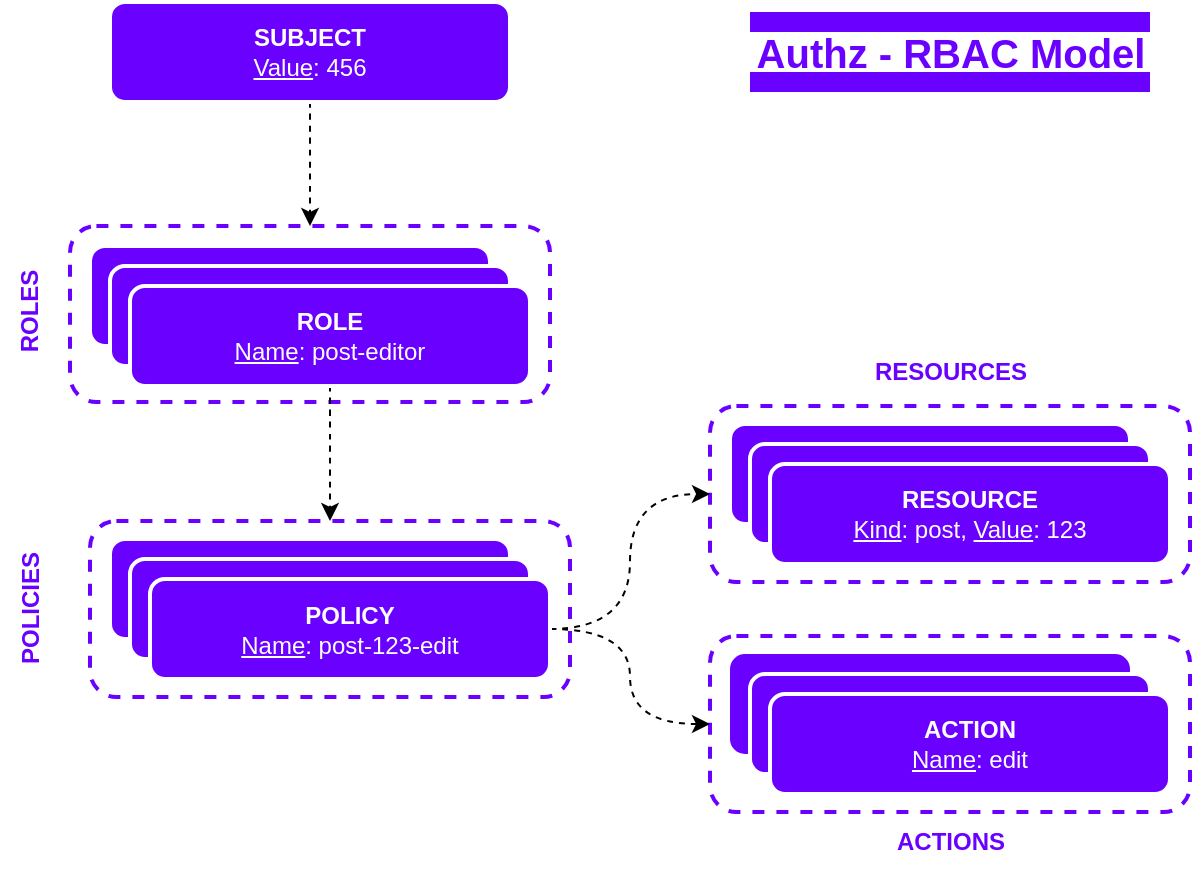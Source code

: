 <mxfile version="20.6.2" type="device"><diagram id="4MzAQKvcI6q4NmppdmHA" name="Page-1"><mxGraphModel dx="1195" dy="745" grid="1" gridSize="10" guides="1" tooltips="1" connect="1" arrows="1" fold="1" page="1" pageScale="1" pageWidth="827" pageHeight="1169" math="0" shadow="0"><root><mxCell id="0"/><mxCell id="1" parent="0"/><mxCell id="DDJhn49cIJmkNDTfuRr2-36" value="" style="rounded=1;whiteSpace=wrap;html=1;strokeColor=#6A00FF;strokeWidth=2;fontFamily=Helvetica;fontSize=14;fontColor=#6A00FF;fillColor=default;dashed=1;" vertex="1" parent="1"><mxGeometry x="650" y="487" width="240" height="88" as="geometry"/></mxCell><mxCell id="DDJhn49cIJmkNDTfuRr2-35" value="" style="rounded=1;whiteSpace=wrap;html=1;strokeColor=#6A00FF;strokeWidth=2;fontFamily=Helvetica;fontSize=14;fontColor=#6A00FF;fillColor=default;dashed=1;" vertex="1" parent="1"><mxGeometry x="650" y="372" width="240" height="88" as="geometry"/></mxCell><mxCell id="DDJhn49cIJmkNDTfuRr2-33" value="" style="rounded=1;whiteSpace=wrap;html=1;strokeColor=#6A00FF;strokeWidth=2;fontFamily=Helvetica;fontSize=14;fontColor=#6A00FF;fillColor=default;dashed=1;" vertex="1" parent="1"><mxGeometry x="340" y="429.5" width="240" height="88" as="geometry"/></mxCell><mxCell id="DDJhn49cIJmkNDTfuRr2-30" value="" style="rounded=1;whiteSpace=wrap;html=1;strokeColor=#6A00FF;strokeWidth=2;fontFamily=Helvetica;fontSize=14;fontColor=#6A00FF;fillColor=default;dashed=1;" vertex="1" parent="1"><mxGeometry x="330" y="282" width="240" height="88" as="geometry"/></mxCell><mxCell id="DDJhn49cIJmkNDTfuRr2-2" value="RESOURCE&lt;br&gt;(Kind + Value)" style="rounded=1;whiteSpace=wrap;html=1;fillColor=#6a00ff;fontColor=#ffffff;strokeColor=#FFFFFF;strokeWidth=2;" vertex="1" parent="1"><mxGeometry x="660" y="381" width="200" height="50" as="geometry"/></mxCell><mxCell id="DDJhn49cIJmkNDTfuRr2-3" value="ACTION&lt;br&gt;(Name)" style="rounded=1;whiteSpace=wrap;html=1;fillColor=#6a00ff;fontColor=#ffffff;strokeColor=none;strokeWidth=2;" vertex="1" parent="1"><mxGeometry x="660" y="496" width="200" height="50" as="geometry"/></mxCell><mxCell id="DDJhn49cIJmkNDTfuRr2-4" value="RESOURCE&lt;br&gt;(Kind + Value)" style="rounded=1;whiteSpace=wrap;html=1;fillColor=#6a00ff;fontColor=#ffffff;strokeColor=#FFFFFF;strokeWidth=2;" vertex="1" parent="1"><mxGeometry x="670" y="391" width="200" height="50" as="geometry"/></mxCell><mxCell id="DDJhn49cIJmkNDTfuRr2-5" value="&lt;b&gt;RESOURCE&lt;/b&gt;&lt;br&gt;&lt;u&gt;Kind&lt;/u&gt;: post, &lt;u&gt;Value&lt;/u&gt;: 123" style="rounded=1;whiteSpace=wrap;html=1;fillColor=#6a00ff;fontColor=#ffffff;strokeColor=#FFFFFF;strokeWidth=2;" vertex="1" parent="1"><mxGeometry x="680" y="401" width="200" height="50" as="geometry"/></mxCell><mxCell id="DDJhn49cIJmkNDTfuRr2-6" value="ACTION&lt;br&gt;(Name)" style="rounded=1;whiteSpace=wrap;html=1;fillColor=#6a00ff;fontColor=#ffffff;strokeColor=#FFFFFF;strokeWidth=2;" vertex="1" parent="1"><mxGeometry x="670" y="506" width="200" height="50" as="geometry"/></mxCell><mxCell id="DDJhn49cIJmkNDTfuRr2-7" value="&lt;b&gt;ACTION&lt;/b&gt;&lt;br&gt;&lt;u&gt;Name&lt;/u&gt;: edit" style="rounded=1;whiteSpace=wrap;html=1;fillColor=#6a00ff;fontColor=#ffffff;strokeColor=#FFFFFF;strokeWidth=2;" vertex="1" parent="1"><mxGeometry x="680" y="516" width="200" height="50" as="geometry"/></mxCell><mxCell id="DDJhn49cIJmkNDTfuRr2-32" style="edgeStyle=orthogonalEdgeStyle;curved=1;rounded=0;orthogonalLoop=1;jettySize=auto;html=1;exitX=0.5;exitY=1;exitDx=0;exitDy=0;entryX=0.5;entryY=0;entryDx=0;entryDy=0;dashed=1;fontFamily=Helvetica;fontSize=14;fontColor=#6A00FF;elbow=vertical;" edge="1" parent="1" source="DDJhn49cIJmkNDTfuRr2-9" target="DDJhn49cIJmkNDTfuRr2-30"><mxGeometry relative="1" as="geometry"/></mxCell><mxCell id="DDJhn49cIJmkNDTfuRr2-9" value="&lt;b&gt;SUBJECT&lt;/b&gt;&lt;br&gt;&lt;u&gt;Value&lt;/u&gt;: 456" style="rounded=1;whiteSpace=wrap;html=1;fillColor=#6a00ff;fontColor=#ffffff;strokeColor=#FFFFFF;strokeWidth=2;" vertex="1" parent="1"><mxGeometry x="350" y="170" width="200" height="50" as="geometry"/></mxCell><mxCell id="DDJhn49cIJmkNDTfuRr2-15" value="&lt;b&gt;ROLE&lt;/b&gt;&lt;br&gt;&lt;u&gt;Name&lt;/u&gt;: post-123-edit" style="rounded=1;whiteSpace=wrap;html=1;fillColor=#6a00ff;fontColor=#ffffff;strokeColor=#FFFFFF;strokeWidth=2;" vertex="1" parent="1"><mxGeometry x="340" y="292" width="200" height="50" as="geometry"/></mxCell><mxCell id="DDJhn49cIJmkNDTfuRr2-16" value="&lt;b&gt;ROLE&lt;/b&gt;&lt;br&gt;&lt;u&gt;Name&lt;/u&gt;: post-123-edit" style="rounded=1;whiteSpace=wrap;html=1;fillColor=#6a00ff;fontColor=#ffffff;strokeColor=#FFFFFF;strokeWidth=2;" vertex="1" parent="1"><mxGeometry x="350" y="302" width="200" height="50" as="geometry"/></mxCell><mxCell id="DDJhn49cIJmkNDTfuRr2-34" style="edgeStyle=orthogonalEdgeStyle;curved=1;rounded=0;orthogonalLoop=1;jettySize=auto;html=1;exitX=0.5;exitY=1;exitDx=0;exitDy=0;entryX=0.5;entryY=0;entryDx=0;entryDy=0;dashed=1;fontFamily=Helvetica;fontSize=14;fontColor=#6A00FF;elbow=vertical;" edge="1" parent="1" source="DDJhn49cIJmkNDTfuRr2-17" target="DDJhn49cIJmkNDTfuRr2-33"><mxGeometry relative="1" as="geometry"/></mxCell><mxCell id="DDJhn49cIJmkNDTfuRr2-17" value="&lt;b&gt;ROLE&lt;/b&gt;&lt;br&gt;&lt;u&gt;Name&lt;/u&gt;: post-editor" style="rounded=1;whiteSpace=wrap;html=1;fillColor=#6a00ff;fontColor=#ffffff;strokeColor=#FFFFFF;strokeWidth=2;" vertex="1" parent="1"><mxGeometry x="360" y="312" width="200" height="50" as="geometry"/></mxCell><mxCell id="DDJhn49cIJmkNDTfuRr2-19" value="&lt;b&gt;POLICY&lt;/b&gt;&lt;br&gt;&lt;u&gt;Name&lt;/u&gt;: post-123-edit" style="rounded=1;whiteSpace=wrap;html=1;fillColor=#6a00ff;fontColor=#ffffff;strokeColor=#FFFFFF;strokeWidth=2;" vertex="1" parent="1"><mxGeometry x="350" y="438.5" width="200" height="50" as="geometry"/></mxCell><mxCell id="DDJhn49cIJmkNDTfuRr2-20" value="&lt;b&gt;POLICY&lt;/b&gt;&lt;br&gt;&lt;u&gt;Name&lt;/u&gt;: post-123-edit" style="rounded=1;whiteSpace=wrap;html=1;fillColor=#6a00ff;fontColor=#ffffff;strokeColor=#FFFFFF;strokeWidth=2;" vertex="1" parent="1"><mxGeometry x="360" y="448.5" width="200" height="50" as="geometry"/></mxCell><mxCell id="DDJhn49cIJmkNDTfuRr2-37" style="edgeStyle=orthogonalEdgeStyle;curved=1;rounded=0;orthogonalLoop=1;jettySize=auto;html=1;exitX=1;exitY=0.5;exitDx=0;exitDy=0;entryX=0;entryY=0.5;entryDx=0;entryDy=0;dashed=1;fontFamily=Helvetica;fontSize=14;fontColor=#6A00FF;elbow=vertical;" edge="1" parent="1" source="DDJhn49cIJmkNDTfuRr2-21" target="DDJhn49cIJmkNDTfuRr2-35"><mxGeometry relative="1" as="geometry"/></mxCell><mxCell id="DDJhn49cIJmkNDTfuRr2-38" style="edgeStyle=orthogonalEdgeStyle;curved=1;rounded=0;orthogonalLoop=1;jettySize=auto;html=1;exitX=1;exitY=0.5;exitDx=0;exitDy=0;entryX=0;entryY=0.5;entryDx=0;entryDy=0;dashed=1;fontFamily=Helvetica;fontSize=14;fontColor=#6A00FF;elbow=vertical;" edge="1" parent="1" source="DDJhn49cIJmkNDTfuRr2-21" target="DDJhn49cIJmkNDTfuRr2-36"><mxGeometry relative="1" as="geometry"/></mxCell><mxCell id="DDJhn49cIJmkNDTfuRr2-21" value="&lt;b&gt;POLICY&lt;/b&gt;&lt;br&gt;&lt;u&gt;Name&lt;/u&gt;: post-123-edit" style="rounded=1;whiteSpace=wrap;html=1;fillColor=#6a00ff;fontColor=#ffffff;strokeColor=#FFFFFF;strokeWidth=2;" vertex="1" parent="1"><mxGeometry x="370" y="458.5" width="200" height="50" as="geometry"/></mxCell><mxCell id="DDJhn49cIJmkNDTfuRr2-39" value="&lt;b&gt;RESOURCES&lt;/b&gt;" style="text;html=1;align=center;verticalAlign=middle;resizable=0;points=[];autosize=1;strokeColor=none;fillColor=none;fontSize=12;fontFamily=Helvetica;fontColor=#6A00FF;" vertex="1" parent="1"><mxGeometry x="720" y="340" width="100" height="30" as="geometry"/></mxCell><mxCell id="DDJhn49cIJmkNDTfuRr2-40" value="&lt;b&gt;ACTIONS&lt;/b&gt;" style="text;html=1;align=center;verticalAlign=middle;resizable=0;points=[];autosize=1;strokeColor=none;fillColor=none;fontSize=12;fontFamily=Helvetica;fontColor=#6A00FF;" vertex="1" parent="1"><mxGeometry x="730" y="575" width="80" height="30" as="geometry"/></mxCell><mxCell id="DDJhn49cIJmkNDTfuRr2-41" value="&lt;b&gt;POLICIES&lt;/b&gt;" style="text;html=1;align=center;verticalAlign=middle;resizable=0;points=[];autosize=1;strokeColor=none;fillColor=none;fontSize=12;fontFamily=Helvetica;fontColor=#6A00FF;rotation=-90;" vertex="1" parent="1"><mxGeometry x="270" y="458.5" width="80" height="30" as="geometry"/></mxCell><mxCell id="DDJhn49cIJmkNDTfuRr2-42" value="&lt;b&gt;ROLES&lt;/b&gt;" style="text;html=1;align=center;verticalAlign=middle;resizable=0;points=[];autosize=1;strokeColor=none;fillColor=none;fontSize=12;fontFamily=Helvetica;fontColor=#6A00FF;rotation=-90;" vertex="1" parent="1"><mxGeometry x="280" y="310" width="60" height="30" as="geometry"/></mxCell><mxCell id="DDJhn49cIJmkNDTfuRr2-43" value="Authz - RBAC Model" style="text;html=1;align=center;verticalAlign=middle;resizable=0;points=[];autosize=1;strokeColor=none;fillColor=none;fontSize=20;fontFamily=Helvetica;fontColor=#6A00FF;fontStyle=1" vertex="1" parent="1"><mxGeometry x="660" y="175" width="220" height="40" as="geometry"/></mxCell><mxCell id="DDJhn49cIJmkNDTfuRr2-44" value="" style="rounded=0;whiteSpace=wrap;html=1;dashed=1;strokeColor=none;strokeWidth=1;fontFamily=Helvetica;fontSize=20;fontColor=#6A00FF;fillColor=#6A00FF;" vertex="1" parent="1"><mxGeometry x="670" y="205" width="200" height="10" as="geometry"/></mxCell><mxCell id="DDJhn49cIJmkNDTfuRr2-46" value="" style="rounded=0;whiteSpace=wrap;html=1;dashed=1;strokeColor=none;strokeWidth=1;fontFamily=Helvetica;fontSize=20;fontColor=#6A00FF;fillColor=#6A00FF;" vertex="1" parent="1"><mxGeometry x="670" y="175" width="200" height="10" as="geometry"/></mxCell></root></mxGraphModel></diagram></mxfile>